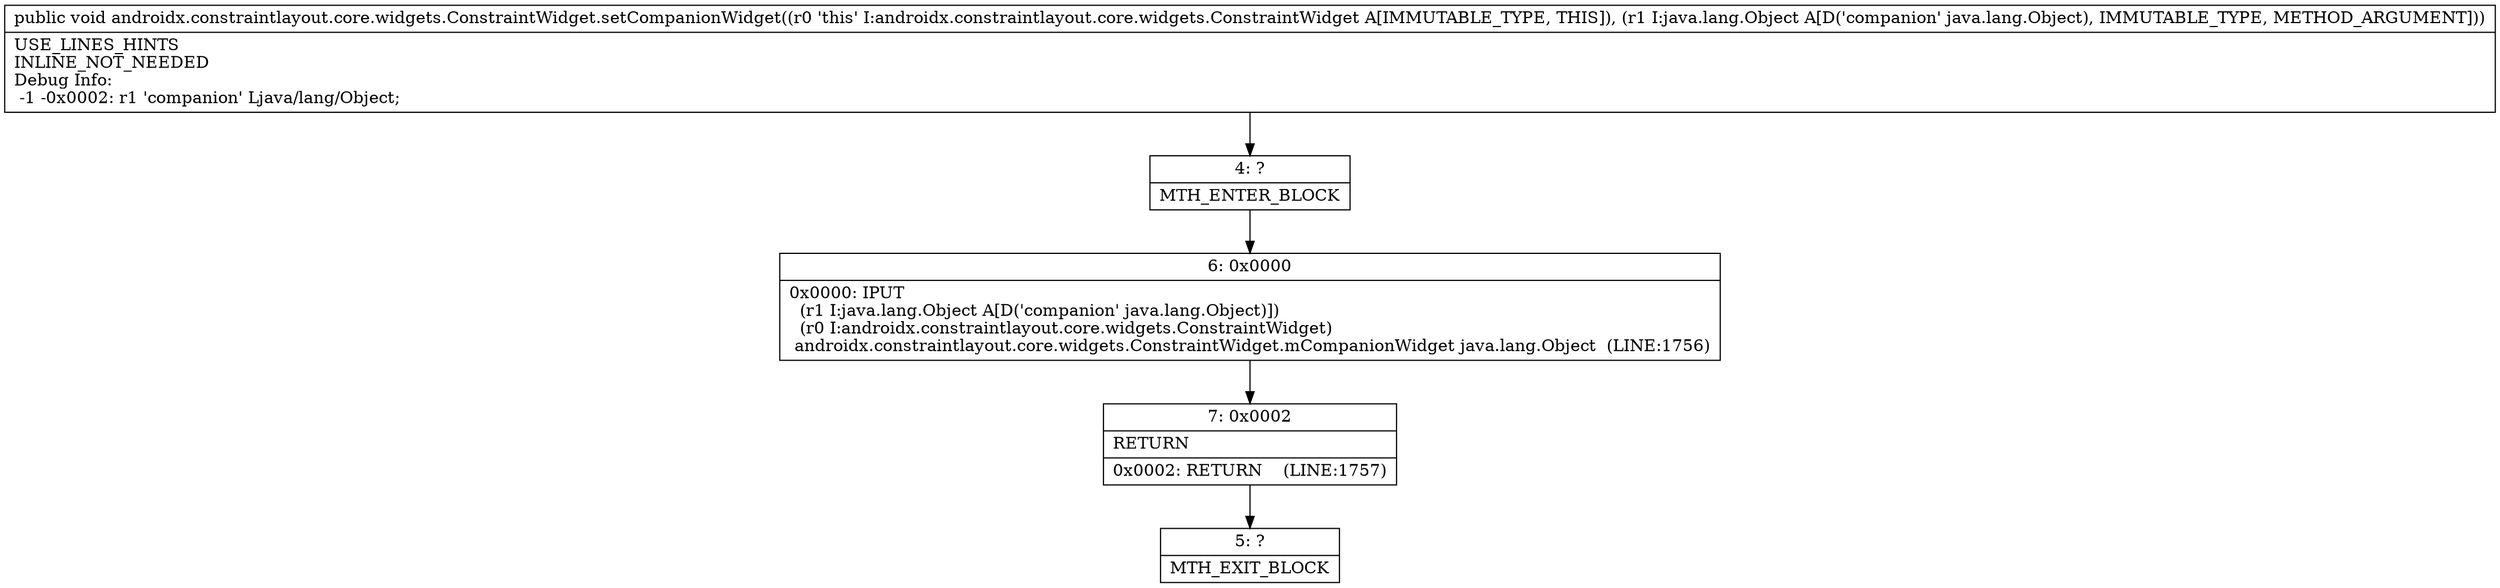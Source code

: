 digraph "CFG forandroidx.constraintlayout.core.widgets.ConstraintWidget.setCompanionWidget(Ljava\/lang\/Object;)V" {
Node_4 [shape=record,label="{4\:\ ?|MTH_ENTER_BLOCK\l}"];
Node_6 [shape=record,label="{6\:\ 0x0000|0x0000: IPUT  \l  (r1 I:java.lang.Object A[D('companion' java.lang.Object)])\l  (r0 I:androidx.constraintlayout.core.widgets.ConstraintWidget)\l androidx.constraintlayout.core.widgets.ConstraintWidget.mCompanionWidget java.lang.Object  (LINE:1756)\l}"];
Node_7 [shape=record,label="{7\:\ 0x0002|RETURN\l|0x0002: RETURN    (LINE:1757)\l}"];
Node_5 [shape=record,label="{5\:\ ?|MTH_EXIT_BLOCK\l}"];
MethodNode[shape=record,label="{public void androidx.constraintlayout.core.widgets.ConstraintWidget.setCompanionWidget((r0 'this' I:androidx.constraintlayout.core.widgets.ConstraintWidget A[IMMUTABLE_TYPE, THIS]), (r1 I:java.lang.Object A[D('companion' java.lang.Object), IMMUTABLE_TYPE, METHOD_ARGUMENT]))  | USE_LINES_HINTS\lINLINE_NOT_NEEDED\lDebug Info:\l  \-1 \-0x0002: r1 'companion' Ljava\/lang\/Object;\l}"];
MethodNode -> Node_4;Node_4 -> Node_6;
Node_6 -> Node_7;
Node_7 -> Node_5;
}

